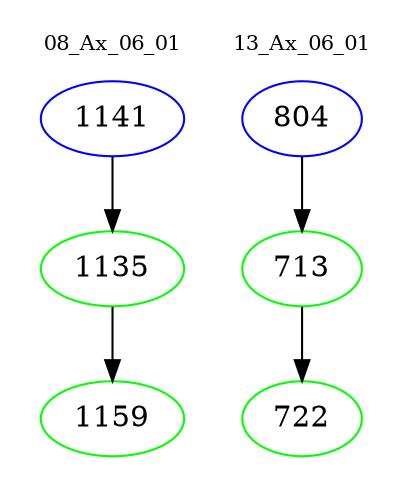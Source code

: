 digraph{
subgraph cluster_0 {
color = white
label = "08_Ax_06_01";
fontsize=10;
T0_1141 [label="1141", color="blue"]
T0_1141 -> T0_1135 [color="black"]
T0_1135 [label="1135", color="green"]
T0_1135 -> T0_1159 [color="black"]
T0_1159 [label="1159", color="green"]
}
subgraph cluster_1 {
color = white
label = "13_Ax_06_01";
fontsize=10;
T1_804 [label="804", color="blue"]
T1_804 -> T1_713 [color="black"]
T1_713 [label="713", color="green"]
T1_713 -> T1_722 [color="black"]
T1_722 [label="722", color="green"]
}
}

